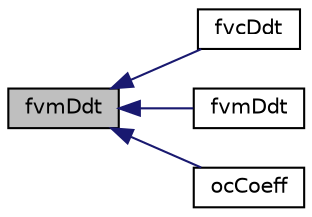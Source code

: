 digraph "fvmDdt"
{
  bgcolor="transparent";
  edge [fontname="Helvetica",fontsize="10",labelfontname="Helvetica",labelfontsize="10"];
  node [fontname="Helvetica",fontsize="10",shape=record];
  rankdir="LR";
  Node1 [label="fvmDdt",height=0.2,width=0.4,color="black", fillcolor="grey75", style="filled", fontcolor="black"];
  Node1 -> Node2 [dir="back",color="midnightblue",fontsize="10",style="solid",fontname="Helvetica"];
  Node2 [label="fvcDdt",height=0.2,width=0.4,color="black",URL="$a00437.html#af92ddb1062cba9d3b74b90593ccf9b86"];
  Node1 -> Node3 [dir="back",color="midnightblue",fontsize="10",style="solid",fontname="Helvetica"];
  Node3 [label="fvmDdt",height=0.2,width=0.4,color="black",URL="$a00437.html#ae2ed609edd76eef5571923959486d0a0"];
  Node1 -> Node4 [dir="back",color="midnightblue",fontsize="10",style="solid",fontname="Helvetica"];
  Node4 [label="ocCoeff",height=0.2,width=0.4,color="black",URL="$a00437.html#aae342fe41a27ed5ce39a7bd8270c4a3c",tooltip="Return the off-centreing coefficient. "];
}
